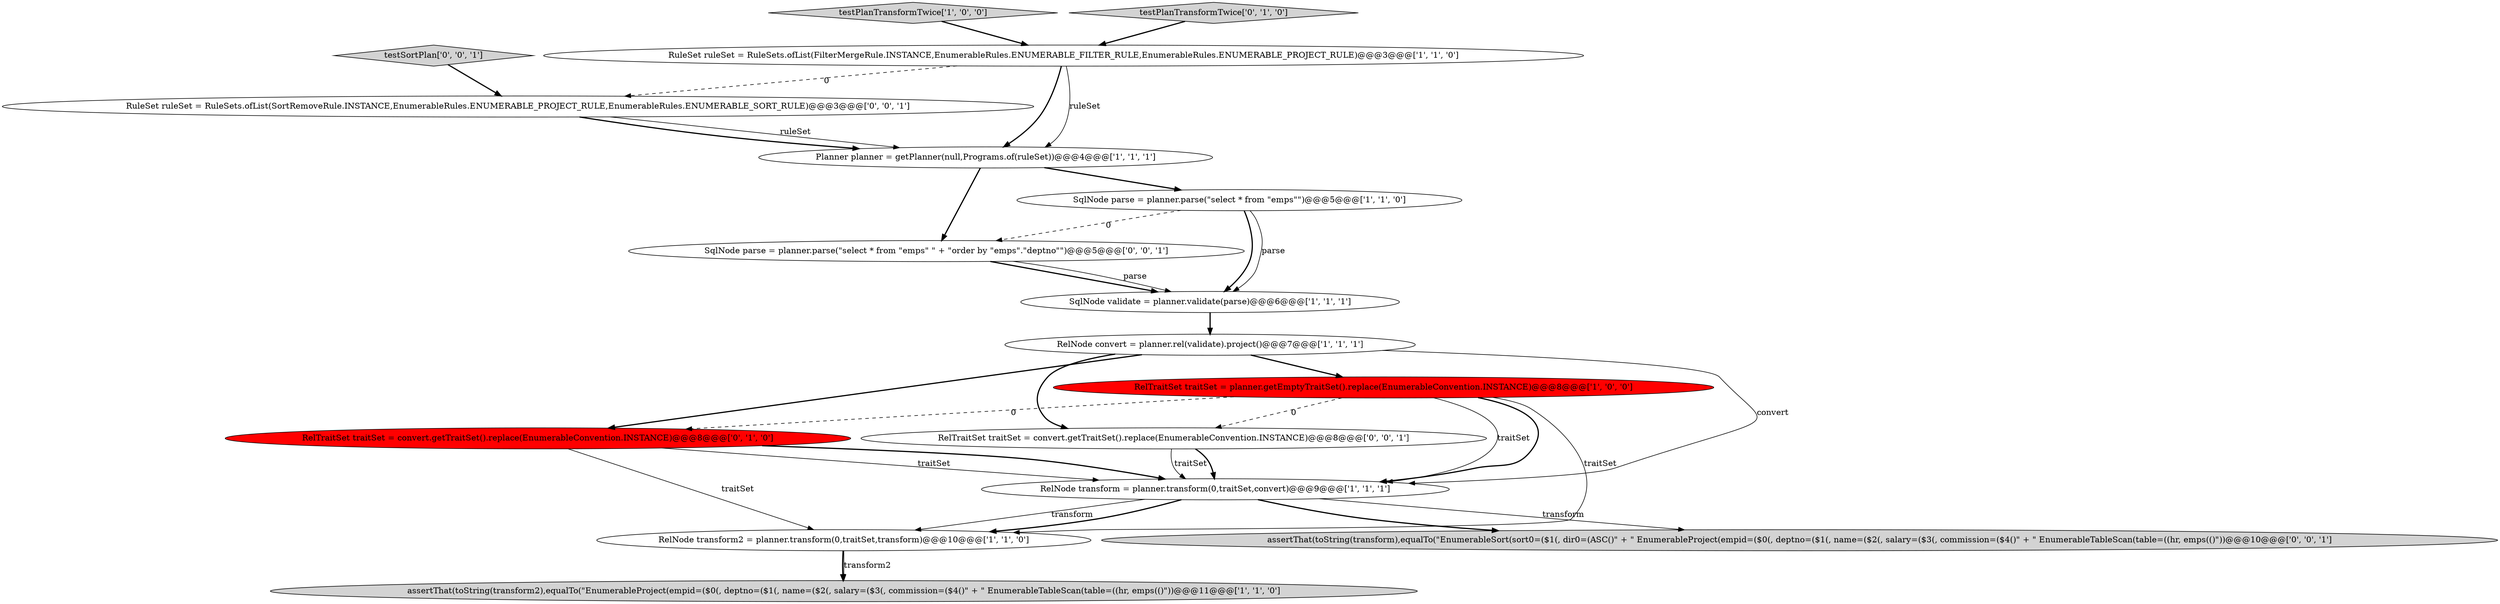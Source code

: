 digraph {
11 [style = filled, label = "RelTraitSet traitSet = convert.getTraitSet().replace(EnumerableConvention.INSTANCE)@@@8@@@['0', '1', '0']", fillcolor = red, shape = ellipse image = "AAA1AAABBB2BBB"];
14 [style = filled, label = "assertThat(toString(transform),equalTo(\"EnumerableSort(sort0=($1(, dir0=(ASC()\" + \" EnumerableProject(empid=($0(, deptno=($1(, name=($2(, salary=($3(, commission=($4()\" + \" EnumerableTableScan(table=((hr, emps(()\"))@@@10@@@['0', '0', '1']", fillcolor = lightgray, shape = ellipse image = "AAA0AAABBB3BBB"];
6 [style = filled, label = "testPlanTransformTwice['1', '0', '0']", fillcolor = lightgray, shape = diamond image = "AAA0AAABBB1BBB"];
12 [style = filled, label = "RuleSet ruleSet = RuleSets.ofList(SortRemoveRule.INSTANCE,EnumerableRules.ENUMERABLE_PROJECT_RULE,EnumerableRules.ENUMERABLE_SORT_RULE)@@@3@@@['0', '0', '1']", fillcolor = white, shape = ellipse image = "AAA0AAABBB3BBB"];
2 [style = filled, label = "RuleSet ruleSet = RuleSets.ofList(FilterMergeRule.INSTANCE,EnumerableRules.ENUMERABLE_FILTER_RULE,EnumerableRules.ENUMERABLE_PROJECT_RULE)@@@3@@@['1', '1', '0']", fillcolor = white, shape = ellipse image = "AAA0AAABBB1BBB"];
1 [style = filled, label = "SqlNode validate = planner.validate(parse)@@@6@@@['1', '1', '1']", fillcolor = white, shape = ellipse image = "AAA0AAABBB1BBB"];
0 [style = filled, label = "assertThat(toString(transform2),equalTo(\"EnumerableProject(empid=($0(, deptno=($1(, name=($2(, salary=($3(, commission=($4()\" + \" EnumerableTableScan(table=((hr, emps(()\"))@@@11@@@['1', '1', '0']", fillcolor = lightgray, shape = ellipse image = "AAA0AAABBB1BBB"];
8 [style = filled, label = "SqlNode parse = planner.parse(\"select * from \"emps\"\")@@@5@@@['1', '1', '0']", fillcolor = white, shape = ellipse image = "AAA0AAABBB1BBB"];
10 [style = filled, label = "testPlanTransformTwice['0', '1', '0']", fillcolor = lightgray, shape = diamond image = "AAA0AAABBB2BBB"];
15 [style = filled, label = "RelTraitSet traitSet = convert.getTraitSet().replace(EnumerableConvention.INSTANCE)@@@8@@@['0', '0', '1']", fillcolor = white, shape = ellipse image = "AAA0AAABBB3BBB"];
5 [style = filled, label = "RelTraitSet traitSet = planner.getEmptyTraitSet().replace(EnumerableConvention.INSTANCE)@@@8@@@['1', '0', '0']", fillcolor = red, shape = ellipse image = "AAA1AAABBB1BBB"];
9 [style = filled, label = "RelNode transform = planner.transform(0,traitSet,convert)@@@9@@@['1', '1', '1']", fillcolor = white, shape = ellipse image = "AAA0AAABBB1BBB"];
4 [style = filled, label = "Planner planner = getPlanner(null,Programs.of(ruleSet))@@@4@@@['1', '1', '1']", fillcolor = white, shape = ellipse image = "AAA0AAABBB1BBB"];
13 [style = filled, label = "SqlNode parse = planner.parse(\"select * from \"emps\" \" + \"order by \"emps\".\"deptno\"\")@@@5@@@['0', '0', '1']", fillcolor = white, shape = ellipse image = "AAA0AAABBB3BBB"];
7 [style = filled, label = "RelNode convert = planner.rel(validate).project()@@@7@@@['1', '1', '1']", fillcolor = white, shape = ellipse image = "AAA0AAABBB1BBB"];
3 [style = filled, label = "RelNode transform2 = planner.transform(0,traitSet,transform)@@@10@@@['1', '1', '0']", fillcolor = white, shape = ellipse image = "AAA0AAABBB1BBB"];
16 [style = filled, label = "testSortPlan['0', '0', '1']", fillcolor = lightgray, shape = diamond image = "AAA0AAABBB3BBB"];
7->9 [style = solid, label="convert"];
7->11 [style = bold, label=""];
5->9 [style = solid, label="traitSet"];
9->3 [style = solid, label="transform"];
5->9 [style = bold, label=""];
2->4 [style = solid, label="ruleSet"];
4->13 [style = bold, label=""];
15->9 [style = solid, label="traitSet"];
11->9 [style = bold, label=""];
2->4 [style = bold, label=""];
1->7 [style = bold, label=""];
13->1 [style = bold, label=""];
3->0 [style = bold, label=""];
8->13 [style = dashed, label="0"];
6->2 [style = bold, label=""];
8->1 [style = bold, label=""];
2->12 [style = dashed, label="0"];
7->5 [style = bold, label=""];
12->4 [style = solid, label="ruleSet"];
12->4 [style = bold, label=""];
5->11 [style = dashed, label="0"];
15->9 [style = bold, label=""];
3->0 [style = solid, label="transform2"];
11->9 [style = solid, label="traitSet"];
9->14 [style = bold, label=""];
9->3 [style = bold, label=""];
4->8 [style = bold, label=""];
8->1 [style = solid, label="parse"];
7->15 [style = bold, label=""];
10->2 [style = bold, label=""];
5->3 [style = solid, label="traitSet"];
5->15 [style = dashed, label="0"];
9->14 [style = solid, label="transform"];
16->12 [style = bold, label=""];
13->1 [style = solid, label="parse"];
11->3 [style = solid, label="traitSet"];
}
